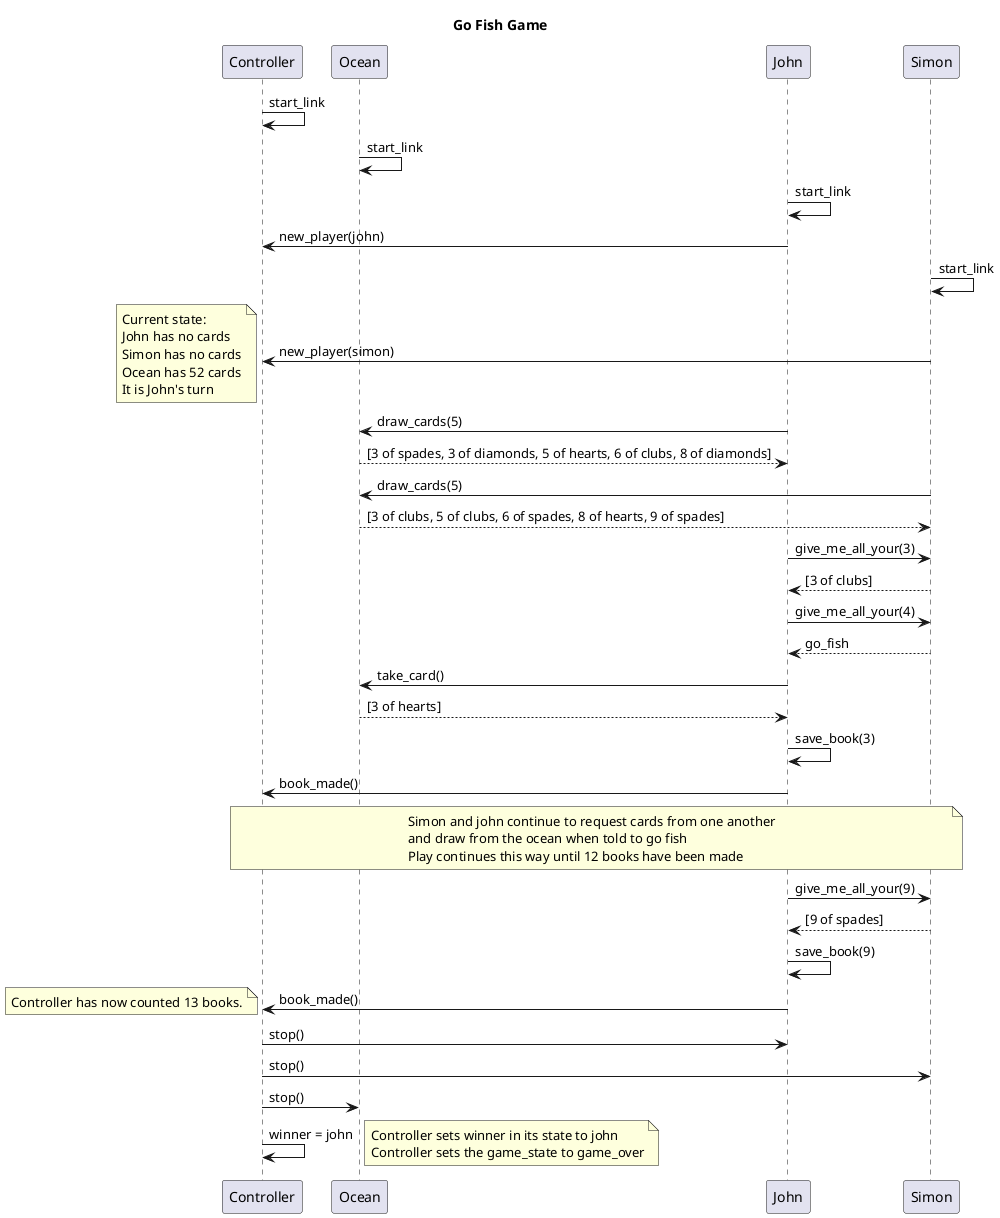 @startuml Go Fish Game

title Go Fish Game

Controller -> Controller: start_link
Ocean -> Ocean: start_link
John -> John: start_link
John -> Controller: new_player(john)
Simon -> Simon: start_link
Simon -> Controller: new_player(simon)

note left
Current state:
John has no cards
Simon has no cards
Ocean has 52 cards
It is John's turn
end note

John -> Ocean: draw_cards(5)
Ocean --> John: [3 of spades, 3 of diamonds, 5 of hearts, 6 of clubs, 8 of diamonds]
Simon -> Ocean: draw_cards(5)
Ocean --> Simon: [3 of clubs, 5 of clubs, 6 of spades, 8 of hearts, 9 of spades]
John -> Simon: give_me_all_your(3)
Simon --> John: [3 of clubs]
John -> Simon: give_me_all_your(4)
Simon --> John: go_fish
John -> Ocean: take_card()
Ocean --> John: [3 of hearts]
John -> John: save_book(3)
John -> Controller: book_made()

note across
Simon and john continue to request cards from one another
and draw from the ocean when told to go fish
Play continues this way until 12 books have been made
end note

John -> Simon: give_me_all_your(9)
Simon --> John: [9 of spades]
John -> John: save_book(9)
John -> Controller: book_made()

note left
Controller has now counted 13 books.
end note

Controller -> John: stop()
Controller -> Simon: stop()
Controller -> Ocean: stop()
Controller -> Controller: winner = john


note right
    Controller sets winner in its state to john
    Controller sets the game_state to game_over
end note


@enduml